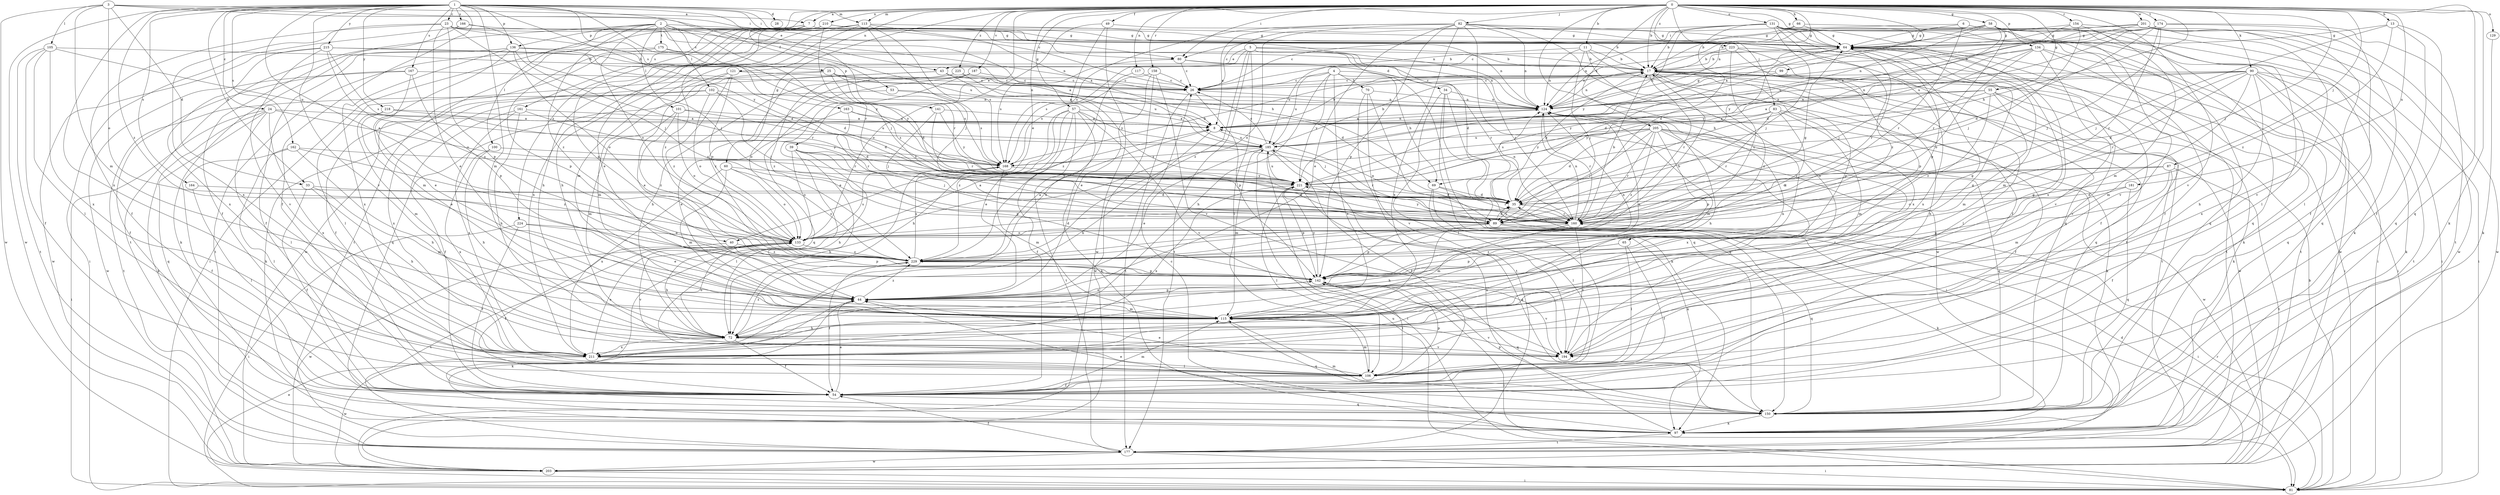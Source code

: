 strict digraph  {
0;
1;
2;
3;
4;
5;
6;
7;
8;
11;
13;
17;
23;
24;
25;
26;
28;
33;
34;
35;
39;
40;
43;
44;
49;
53;
54;
55;
57;
58;
60;
64;
65;
66;
69;
70;
72;
80;
81;
82;
83;
87;
89;
90;
97;
99;
100;
101;
102;
105;
106;
113;
115;
117;
121;
124;
129;
131;
133;
134;
136;
141;
142;
150;
154;
158;
160;
161;
162;
163;
164;
166;
167;
168;
174;
175;
177;
181;
185;
187;
194;
201;
203;
205;
210;
211;
215;
218;
221;
223;
224;
225;
229;
0 -> 7  [label=a];
0 -> 11  [label=b];
0 -> 13  [label=b];
0 -> 17  [label=b];
0 -> 39  [label=e];
0 -> 40  [label=e];
0 -> 49  [label=f];
0 -> 55  [label=g];
0 -> 57  [label=g];
0 -> 58  [label=g];
0 -> 60  [label=g];
0 -> 64  [label=g];
0 -> 65  [label=h];
0 -> 66  [label=h];
0 -> 69  [label=h];
0 -> 80  [label=i];
0 -> 82  [label=j];
0 -> 83  [label=j];
0 -> 87  [label=j];
0 -> 89  [label=j];
0 -> 90  [label=k];
0 -> 97  [label=k];
0 -> 99  [label=l];
0 -> 113  [label=m];
0 -> 117  [label=n];
0 -> 121  [label=n];
0 -> 124  [label=n];
0 -> 129  [label=o];
0 -> 131  [label=o];
0 -> 134  [label=p];
0 -> 150  [label=q];
0 -> 154  [label=r];
0 -> 158  [label=r];
0 -> 161  [label=s];
0 -> 174  [label=t];
0 -> 181  [label=u];
0 -> 187  [label=v];
0 -> 194  [label=v];
0 -> 201  [label=w];
0 -> 205  [label=x];
0 -> 210  [label=x];
0 -> 223  [label=z];
0 -> 224  [label=z];
0 -> 225  [label=z];
1 -> 23  [label=c];
1 -> 24  [label=c];
1 -> 28  [label=d];
1 -> 33  [label=d];
1 -> 40  [label=e];
1 -> 43  [label=e];
1 -> 53  [label=f];
1 -> 54  [label=f];
1 -> 80  [label=i];
1 -> 113  [label=m];
1 -> 115  [label=m];
1 -> 124  [label=n];
1 -> 136  [label=p];
1 -> 160  [label=r];
1 -> 162  [label=s];
1 -> 163  [label=s];
1 -> 164  [label=s];
1 -> 166  [label=s];
1 -> 167  [label=s];
1 -> 194  [label=v];
1 -> 203  [label=w];
1 -> 211  [label=x];
1 -> 215  [label=y];
1 -> 218  [label=y];
1 -> 221  [label=y];
1 -> 229  [label=z];
2 -> 25  [label=c];
2 -> 64  [label=g];
2 -> 69  [label=h];
2 -> 100  [label=l];
2 -> 101  [label=l];
2 -> 102  [label=l];
2 -> 133  [label=o];
2 -> 136  [label=p];
2 -> 141  [label=p];
2 -> 175  [label=t];
2 -> 177  [label=t];
2 -> 185  [label=u];
2 -> 229  [label=z];
3 -> 7  [label=a];
3 -> 26  [label=c];
3 -> 33  [label=d];
3 -> 80  [label=i];
3 -> 105  [label=l];
3 -> 115  [label=m];
3 -> 133  [label=o];
3 -> 203  [label=w];
4 -> 26  [label=c];
4 -> 69  [label=h];
4 -> 70  [label=h];
4 -> 72  [label=h];
4 -> 150  [label=q];
4 -> 185  [label=u];
4 -> 211  [label=x];
4 -> 221  [label=y];
5 -> 17  [label=b];
5 -> 34  [label=d];
5 -> 35  [label=d];
5 -> 43  [label=e];
5 -> 106  [label=l];
5 -> 160  [label=r];
5 -> 168  [label=s];
5 -> 177  [label=t];
5 -> 229  [label=z];
6 -> 64  [label=g];
6 -> 80  [label=i];
6 -> 81  [label=i];
6 -> 150  [label=q];
6 -> 160  [label=r];
7 -> 64  [label=g];
7 -> 81  [label=i];
7 -> 142  [label=p];
7 -> 160  [label=r];
7 -> 177  [label=t];
8 -> 17  [label=b];
8 -> 72  [label=h];
8 -> 124  [label=n];
8 -> 185  [label=u];
11 -> 17  [label=b];
11 -> 44  [label=e];
11 -> 89  [label=j];
11 -> 124  [label=n];
11 -> 185  [label=u];
11 -> 211  [label=x];
13 -> 54  [label=f];
13 -> 64  [label=g];
13 -> 89  [label=j];
13 -> 150  [label=q];
13 -> 229  [label=z];
17 -> 26  [label=c];
17 -> 106  [label=l];
17 -> 124  [label=n];
17 -> 142  [label=p];
17 -> 150  [label=q];
17 -> 160  [label=r];
17 -> 177  [label=t];
17 -> 203  [label=w];
17 -> 229  [label=z];
23 -> 17  [label=b];
23 -> 44  [label=e];
23 -> 54  [label=f];
23 -> 64  [label=g];
23 -> 89  [label=j];
23 -> 124  [label=n];
23 -> 142  [label=p];
23 -> 211  [label=x];
23 -> 221  [label=y];
24 -> 8  [label=a];
24 -> 81  [label=i];
24 -> 97  [label=k];
24 -> 106  [label=l];
24 -> 150  [label=q];
24 -> 160  [label=r];
24 -> 211  [label=x];
25 -> 26  [label=c];
25 -> 35  [label=d];
25 -> 54  [label=f];
25 -> 106  [label=l];
25 -> 124  [label=n];
25 -> 168  [label=s];
26 -> 124  [label=n];
26 -> 142  [label=p];
26 -> 177  [label=t];
33 -> 35  [label=d];
33 -> 54  [label=f];
33 -> 72  [label=h];
33 -> 115  [label=m];
34 -> 81  [label=i];
34 -> 97  [label=k];
34 -> 106  [label=l];
34 -> 124  [label=n];
34 -> 150  [label=q];
35 -> 17  [label=b];
35 -> 89  [label=j];
35 -> 124  [label=n];
35 -> 160  [label=r];
39 -> 72  [label=h];
39 -> 89  [label=j];
39 -> 106  [label=l];
39 -> 133  [label=o];
39 -> 142  [label=p];
39 -> 168  [label=s];
40 -> 54  [label=f];
40 -> 142  [label=p];
40 -> 229  [label=z];
43 -> 26  [label=c];
43 -> 35  [label=d];
43 -> 150  [label=q];
43 -> 221  [label=y];
43 -> 229  [label=z];
44 -> 64  [label=g];
44 -> 97  [label=k];
44 -> 115  [label=m];
44 -> 124  [label=n];
44 -> 142  [label=p];
44 -> 229  [label=z];
49 -> 64  [label=g];
49 -> 133  [label=o];
49 -> 203  [label=w];
49 -> 211  [label=x];
53 -> 124  [label=n];
53 -> 168  [label=s];
53 -> 177  [label=t];
54 -> 44  [label=e];
54 -> 115  [label=m];
54 -> 150  [label=q];
55 -> 8  [label=a];
55 -> 54  [label=f];
55 -> 97  [label=k];
55 -> 115  [label=m];
55 -> 124  [label=n];
55 -> 221  [label=y];
55 -> 229  [label=z];
57 -> 8  [label=a];
57 -> 44  [label=e];
57 -> 54  [label=f];
57 -> 72  [label=h];
57 -> 89  [label=j];
57 -> 97  [label=k];
57 -> 177  [label=t];
57 -> 194  [label=v];
57 -> 229  [label=z];
58 -> 8  [label=a];
58 -> 17  [label=b];
58 -> 35  [label=d];
58 -> 64  [label=g];
58 -> 81  [label=i];
58 -> 106  [label=l];
58 -> 160  [label=r];
58 -> 185  [label=u];
58 -> 194  [label=v];
60 -> 115  [label=m];
60 -> 133  [label=o];
60 -> 211  [label=x];
60 -> 221  [label=y];
60 -> 229  [label=z];
64 -> 17  [label=b];
64 -> 35  [label=d];
64 -> 54  [label=f];
64 -> 81  [label=i];
64 -> 115  [label=m];
64 -> 124  [label=n];
64 -> 160  [label=r];
64 -> 177  [label=t];
65 -> 54  [label=f];
65 -> 106  [label=l];
65 -> 142  [label=p];
65 -> 229  [label=z];
66 -> 17  [label=b];
66 -> 64  [label=g];
66 -> 124  [label=n];
66 -> 150  [label=q];
69 -> 35  [label=d];
69 -> 97  [label=k];
69 -> 106  [label=l];
69 -> 160  [label=r];
70 -> 89  [label=j];
70 -> 124  [label=n];
70 -> 177  [label=t];
70 -> 194  [label=v];
72 -> 54  [label=f];
72 -> 64  [label=g];
72 -> 133  [label=o];
72 -> 194  [label=v];
72 -> 211  [label=x];
72 -> 229  [label=z];
80 -> 26  [label=c];
80 -> 124  [label=n];
80 -> 160  [label=r];
80 -> 168  [label=s];
81 -> 17  [label=b];
81 -> 44  [label=e];
81 -> 160  [label=r];
81 -> 185  [label=u];
82 -> 8  [label=a];
82 -> 44  [label=e];
82 -> 54  [label=f];
82 -> 64  [label=g];
82 -> 124  [label=n];
82 -> 133  [label=o];
82 -> 142  [label=p];
82 -> 150  [label=q];
82 -> 168  [label=s];
82 -> 203  [label=w];
82 -> 211  [label=x];
83 -> 8  [label=a];
83 -> 54  [label=f];
83 -> 115  [label=m];
83 -> 160  [label=r];
83 -> 221  [label=y];
83 -> 229  [label=z];
87 -> 35  [label=d];
87 -> 54  [label=f];
87 -> 115  [label=m];
87 -> 133  [label=o];
87 -> 177  [label=t];
87 -> 221  [label=y];
89 -> 35  [label=d];
89 -> 72  [label=h];
89 -> 81  [label=i];
89 -> 97  [label=k];
89 -> 142  [label=p];
89 -> 150  [label=q];
89 -> 221  [label=y];
90 -> 8  [label=a];
90 -> 26  [label=c];
90 -> 35  [label=d];
90 -> 72  [label=h];
90 -> 97  [label=k];
90 -> 115  [label=m];
90 -> 124  [label=n];
90 -> 150  [label=q];
90 -> 160  [label=r];
90 -> 177  [label=t];
90 -> 211  [label=x];
97 -> 26  [label=c];
97 -> 177  [label=t];
97 -> 185  [label=u];
99 -> 26  [label=c];
99 -> 194  [label=v];
99 -> 221  [label=y];
100 -> 72  [label=h];
100 -> 168  [label=s];
100 -> 211  [label=x];
101 -> 8  [label=a];
101 -> 35  [label=d];
101 -> 115  [label=m];
101 -> 133  [label=o];
101 -> 229  [label=z];
102 -> 35  [label=d];
102 -> 89  [label=j];
102 -> 97  [label=k];
102 -> 124  [label=n];
102 -> 133  [label=o];
102 -> 211  [label=x];
105 -> 17  [label=b];
105 -> 54  [label=f];
105 -> 106  [label=l];
105 -> 177  [label=t];
105 -> 185  [label=u];
105 -> 211  [label=x];
106 -> 44  [label=e];
106 -> 54  [label=f];
106 -> 115  [label=m];
106 -> 142  [label=p];
113 -> 8  [label=a];
113 -> 64  [label=g];
113 -> 72  [label=h];
113 -> 89  [label=j];
113 -> 115  [label=m];
113 -> 168  [label=s];
113 -> 203  [label=w];
113 -> 211  [label=x];
115 -> 64  [label=g];
115 -> 72  [label=h];
115 -> 124  [label=n];
115 -> 150  [label=q];
115 -> 194  [label=v];
117 -> 26  [label=c];
117 -> 229  [label=z];
121 -> 26  [label=c];
121 -> 44  [label=e];
121 -> 115  [label=m];
121 -> 133  [label=o];
121 -> 229  [label=z];
124 -> 8  [label=a];
124 -> 64  [label=g];
124 -> 72  [label=h];
124 -> 97  [label=k];
124 -> 115  [label=m];
124 -> 160  [label=r];
129 -> 97  [label=k];
131 -> 17  [label=b];
131 -> 26  [label=c];
131 -> 35  [label=d];
131 -> 54  [label=f];
131 -> 64  [label=g];
131 -> 81  [label=i];
131 -> 89  [label=j];
131 -> 142  [label=p];
131 -> 150  [label=q];
131 -> 203  [label=w];
131 -> 211  [label=x];
131 -> 221  [label=y];
131 -> 229  [label=z];
133 -> 8  [label=a];
133 -> 35  [label=d];
133 -> 72  [label=h];
133 -> 168  [label=s];
133 -> 177  [label=t];
133 -> 194  [label=v];
133 -> 203  [label=w];
133 -> 229  [label=z];
134 -> 17  [label=b];
134 -> 89  [label=j];
134 -> 97  [label=k];
134 -> 133  [label=o];
134 -> 177  [label=t];
134 -> 194  [label=v];
134 -> 221  [label=y];
136 -> 17  [label=b];
136 -> 35  [label=d];
136 -> 54  [label=f];
136 -> 97  [label=k];
136 -> 115  [label=m];
136 -> 133  [label=o];
136 -> 160  [label=r];
136 -> 211  [label=x];
141 -> 8  [label=a];
141 -> 89  [label=j];
141 -> 160  [label=r];
141 -> 221  [label=y];
142 -> 44  [label=e];
142 -> 81  [label=i];
142 -> 106  [label=l];
142 -> 124  [label=n];
142 -> 150  [label=q];
142 -> 194  [label=v];
142 -> 221  [label=y];
150 -> 44  [label=e];
150 -> 97  [label=k];
150 -> 115  [label=m];
150 -> 142  [label=p];
154 -> 64  [label=g];
154 -> 89  [label=j];
154 -> 115  [label=m];
154 -> 203  [label=w];
154 -> 221  [label=y];
158 -> 26  [label=c];
158 -> 44  [label=e];
158 -> 168  [label=s];
158 -> 194  [label=v];
158 -> 203  [label=w];
160 -> 8  [label=a];
160 -> 17  [label=b];
160 -> 64  [label=g];
160 -> 115  [label=m];
160 -> 124  [label=n];
160 -> 133  [label=o];
160 -> 194  [label=v];
161 -> 8  [label=a];
161 -> 54  [label=f];
161 -> 72  [label=h];
161 -> 211  [label=x];
161 -> 221  [label=y];
162 -> 54  [label=f];
162 -> 72  [label=h];
162 -> 106  [label=l];
162 -> 168  [label=s];
162 -> 229  [label=z];
163 -> 8  [label=a];
163 -> 44  [label=e];
163 -> 160  [label=r];
163 -> 168  [label=s];
164 -> 35  [label=d];
164 -> 106  [label=l];
166 -> 54  [label=f];
166 -> 64  [label=g];
166 -> 81  [label=i];
166 -> 89  [label=j];
167 -> 26  [label=c];
167 -> 44  [label=e];
167 -> 54  [label=f];
167 -> 142  [label=p];
167 -> 203  [label=w];
168 -> 17  [label=b];
168 -> 72  [label=h];
168 -> 115  [label=m];
168 -> 221  [label=y];
174 -> 8  [label=a];
174 -> 26  [label=c];
174 -> 35  [label=d];
174 -> 54  [label=f];
174 -> 64  [label=g];
174 -> 89  [label=j];
174 -> 160  [label=r];
174 -> 177  [label=t];
174 -> 185  [label=u];
175 -> 17  [label=b];
175 -> 142  [label=p];
175 -> 177  [label=t];
175 -> 221  [label=y];
177 -> 54  [label=f];
177 -> 81  [label=i];
177 -> 203  [label=w];
181 -> 35  [label=d];
181 -> 142  [label=p];
181 -> 150  [label=q];
185 -> 17  [label=b];
185 -> 26  [label=c];
185 -> 44  [label=e];
185 -> 54  [label=f];
185 -> 81  [label=i];
185 -> 115  [label=m];
185 -> 160  [label=r];
185 -> 168  [label=s];
187 -> 26  [label=c];
187 -> 44  [label=e];
187 -> 133  [label=o];
187 -> 150  [label=q];
194 -> 17  [label=b];
201 -> 26  [label=c];
201 -> 64  [label=g];
201 -> 97  [label=k];
201 -> 106  [label=l];
201 -> 124  [label=n];
201 -> 194  [label=v];
201 -> 203  [label=w];
203 -> 35  [label=d];
203 -> 81  [label=i];
205 -> 35  [label=d];
205 -> 89  [label=j];
205 -> 142  [label=p];
205 -> 150  [label=q];
205 -> 160  [label=r];
205 -> 168  [label=s];
205 -> 185  [label=u];
205 -> 194  [label=v];
205 -> 203  [label=w];
205 -> 211  [label=x];
205 -> 229  [label=z];
210 -> 44  [label=e];
210 -> 64  [label=g];
210 -> 72  [label=h];
210 -> 89  [label=j];
210 -> 124  [label=n];
210 -> 229  [label=z];
211 -> 106  [label=l];
211 -> 133  [label=o];
211 -> 203  [label=w];
215 -> 8  [label=a];
215 -> 17  [label=b];
215 -> 133  [label=o];
215 -> 168  [label=s];
215 -> 194  [label=v];
215 -> 203  [label=w];
215 -> 211  [label=x];
218 -> 8  [label=a];
218 -> 44  [label=e];
218 -> 115  [label=m];
218 -> 185  [label=u];
221 -> 35  [label=d];
221 -> 106  [label=l];
221 -> 142  [label=p];
221 -> 150  [label=q];
221 -> 185  [label=u];
221 -> 211  [label=x];
223 -> 17  [label=b];
223 -> 81  [label=i];
223 -> 124  [label=n];
223 -> 133  [label=o];
223 -> 142  [label=p];
223 -> 211  [label=x];
224 -> 44  [label=e];
224 -> 54  [label=f];
224 -> 81  [label=i];
224 -> 133  [label=o];
225 -> 26  [label=c];
225 -> 72  [label=h];
225 -> 185  [label=u];
225 -> 229  [label=z];
229 -> 8  [label=a];
229 -> 17  [label=b];
229 -> 54  [label=f];
229 -> 142  [label=p];
229 -> 168  [label=s];
}
